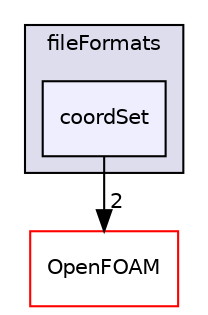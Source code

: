 digraph "src/fileFormats/coordSet" {
  bgcolor=transparent;
  compound=true
  node [ fontsize="10", fontname="Helvetica"];
  edge [ labelfontsize="10", labelfontname="Helvetica"];
  subgraph clusterdir_b05602f37bb521a7142c0a3e200b5f35 {
    graph [ bgcolor="#ddddee", pencolor="black", label="fileFormats" fontname="Helvetica", fontsize="10", URL="dir_b05602f37bb521a7142c0a3e200b5f35.html"]
  dir_388c909ee48a1d04b28f5bcb790268a1 [shape=box, label="coordSet", style="filled", fillcolor="#eeeeff", pencolor="black", URL="dir_388c909ee48a1d04b28f5bcb790268a1.html"];
  }
  dir_c5473ff19b20e6ec4dfe5c310b3778a8 [shape=box label="OpenFOAM" color="red" URL="dir_c5473ff19b20e6ec4dfe5c310b3778a8.html"];
  dir_388c909ee48a1d04b28f5bcb790268a1->dir_c5473ff19b20e6ec4dfe5c310b3778a8 [headlabel="2", labeldistance=1.5 headhref="dir_000882_001887.html"];
}
